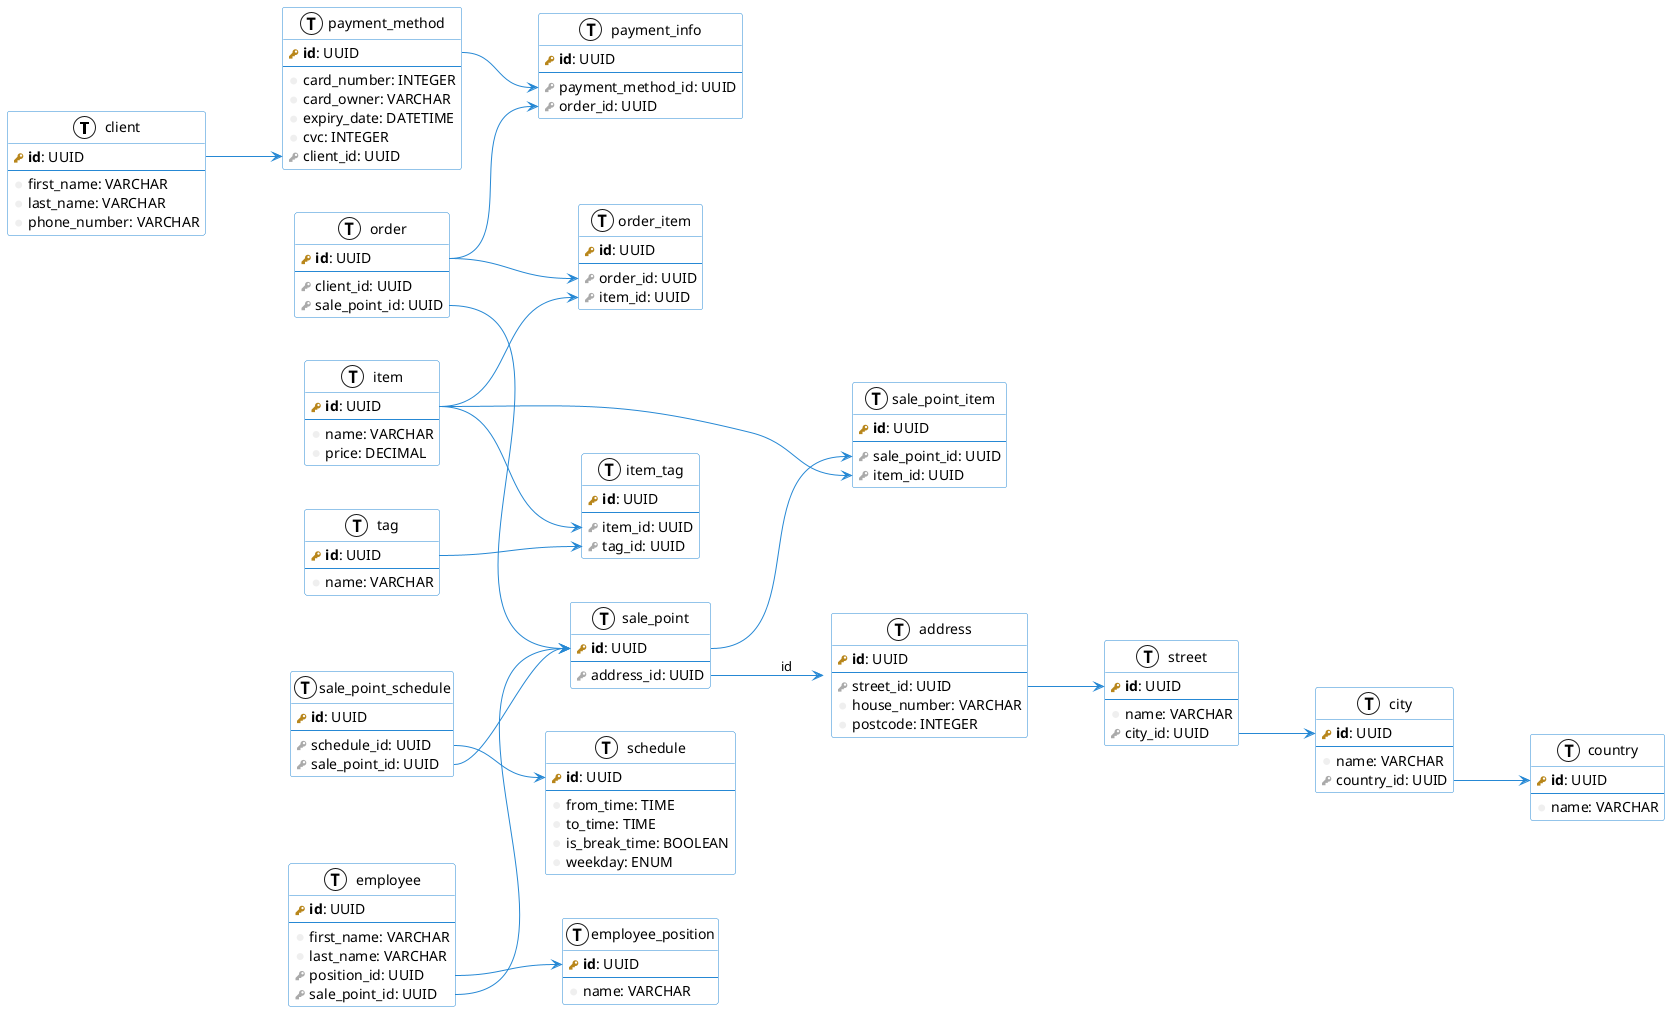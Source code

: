 @startuml
left to right direction
skinparam roundcorner 5
skinparam shadowing false

skinparam class {
    BackgroundColor white
    ArrowColor #2688d4
    BorderColor #2688d4
}

!define primary_key(x) <b><color:#b8861b><&key></color> x</b>
!define foreign_key(x) <color:#aaaaaa><&key></color> x
!define column(x) <color:#efefef><&media-record></color> x
!define table(x) entity x << (T, white) >>

table(client) {
    primary_key(id): UUID
    --
    column(first_name): VARCHAR
    column(last_name): VARCHAR
    column(phone_number): VARCHAR
}

table(payment_method) {
    primary_key(id): UUID
    --
    column(card_number): INTEGER
    column(card_owner): VARCHAR
    column(expiry_date): DATETIME
    column(cvc): INTEGER
    foreign_key(client_id): UUID
}

table(payment_info) {
    primary_key(id): UUID
    --
    foreign_key(payment_method_id): UUID
    foreign_key(order_id): UUID
}

table(item) {
    primary_key(id): UUID
    --
    column(name): VARCHAR
    column(price): DECIMAL
}

table(tag) {
    primary_key(id): UUID
    --
    column(name): VARCHAR
}

table(item_tag) {
    primary_key(id): UUID
    --
    foreign_key(item_id): UUID
    foreign_key(tag_id): UUID
}

table(order) {
    primary_key(id): UUID
    --
    foreign_key(client_id): UUID
    foreign_key(sale_point_id): UUID
}

table(order_item) {
    primary_key(id): UUID
    --
    foreign_key(order_id): UUID
    foreign_key(item_id): UUID
}

table(sale_point) {
    primary_key(id): UUID
    --
    foreign_key(address_id): UUID
}

table(sale_point_item) {
    primary_key(id): UUID
    --
    foreign_key(sale_point_id): UUID
    foreign_key(item_id): UUID
}

table(sale_point_schedule) {
    primary_key(id): UUID
    --
    foreign_key(schedule_id): UUID
    foreign_key(sale_point_id): UUID
}

table(country) {
    primary_key(id): UUID
    --
    column(name): VARCHAR
}

table(city) {
    primary_key(id): UUID
    --
    column(name): VARCHAR
    foreign_key(country_id): UUID
}

table(street) {
    primary_key(id): UUID
    --
    column(name): VARCHAR
    foreign_key(city_id): UUID
}

table(address) {
    primary_key(id): UUID
    --
    foreign_key(street_id): UUID
    column(house_number): VARCHAR
    column(postcode): INTEGER
}

table(employee) {
    primary_key(id): UUID
    --
    column(first_name): VARCHAR
    column(last_name): VARCHAR
    foreign_key(position_id): UUID
    foreign_key(sale_point_id): UUID
}

table(employee_position) {
    primary_key(id): UUID
    --
    column(name): VARCHAR
}

table(schedule) {
    primary_key(id): UUID
    --
    column(from_time): TIME
    column(to_time): TIME
    column(is_break_time): BOOLEAN
    column(weekday): ENUM
}

sale_point::id --> sale_point_item::sale_point_id
item::id --> sale_point_item::item_id

payment_method::id --> payment_info::payment_method_id
order::id --> payment_info::order_id

client::id --> payment_method::client_id

order::id --> order_item::order_id
item::id --> order_item::item_id

item::id --> item_tag::item_id
tag::id --> item_tag::tag_id

order::sale_point_id --> sale_point::id

sale_point::address_id --> address:id

city::country_id --> country::id

street::city_id --> city::id

address::street_id --> street::id

employee::position_id --> employee_position::id
employee::sale_point --> sale_point::id

sale_point_schedule::schedule_id --> schedule::id
sale_point_schedule::sale_point_id --> sale_point::id

@enduml
